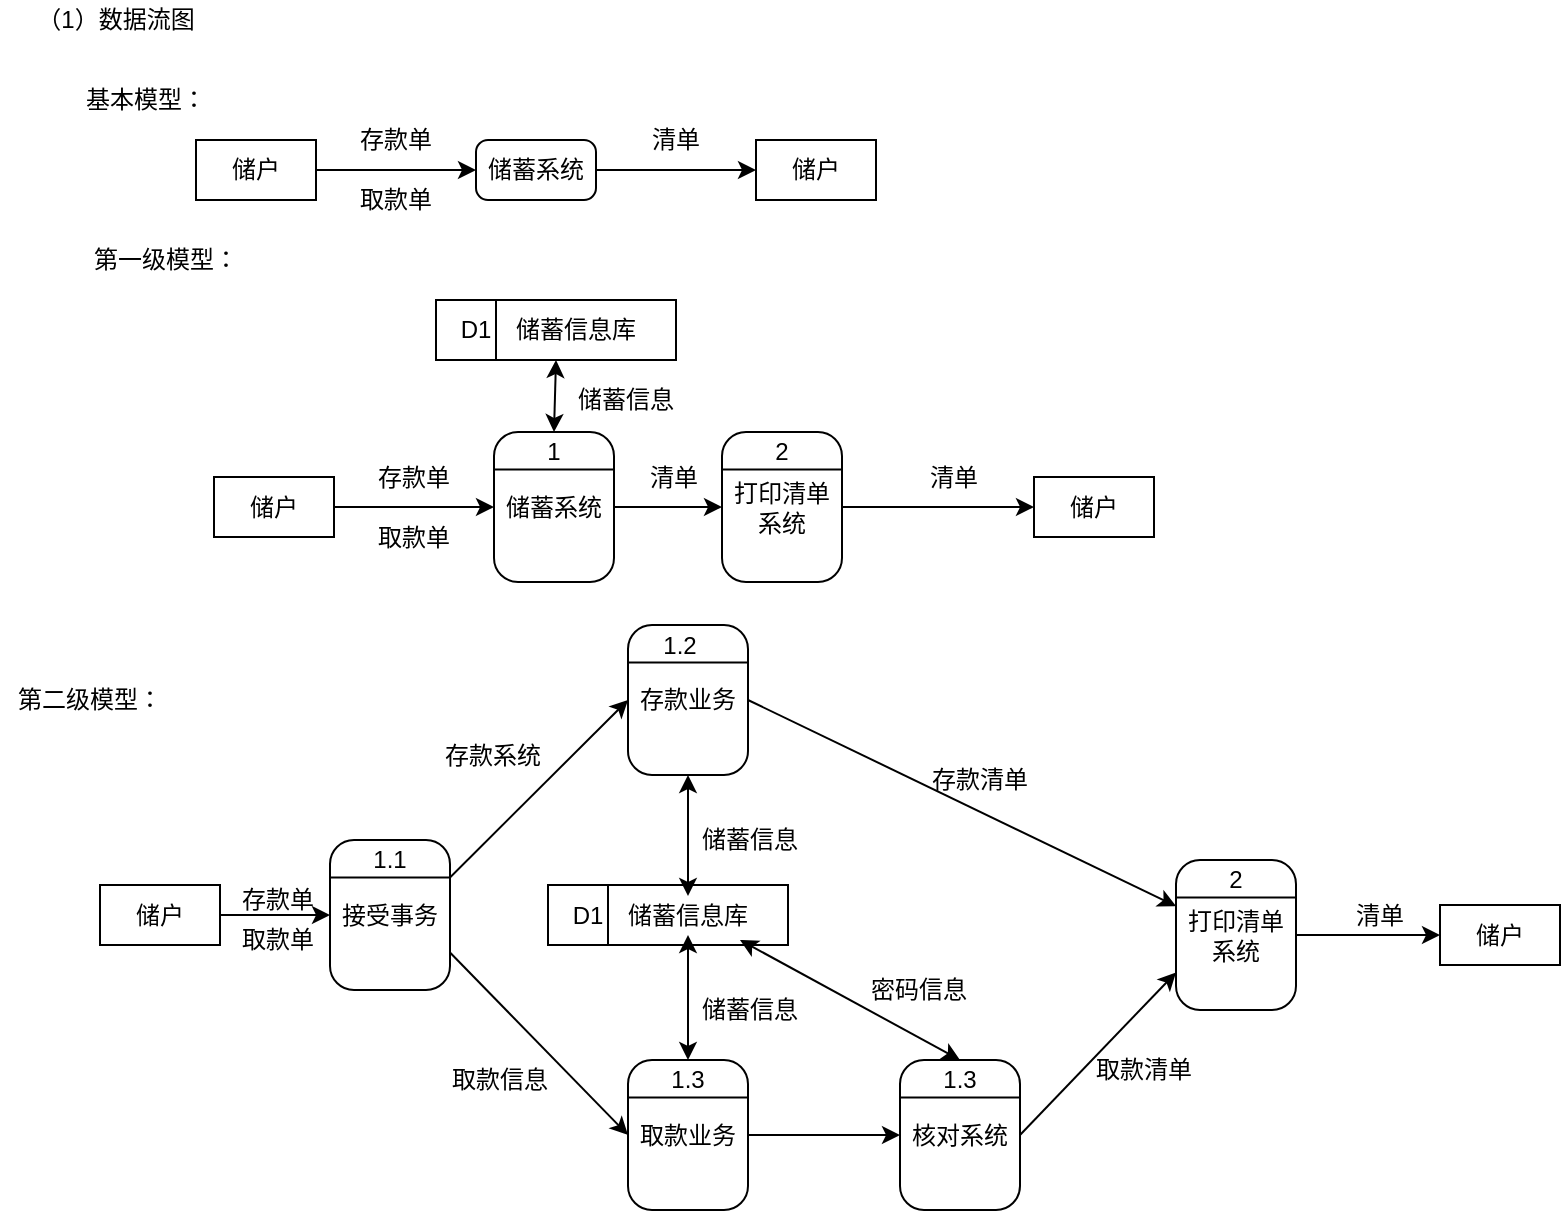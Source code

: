<mxfile version="14.4.4" type="github">
  <diagram id="opeEcjzQ49F-yK9NHToa" name="Page-1">
    <mxGraphModel dx="1017" dy="791" grid="1" gridSize="10" guides="1" tooltips="1" connect="1" arrows="1" fold="1" page="1" pageScale="1" pageWidth="827" pageHeight="1169" math="0" shadow="0">
      <root>
        <mxCell id="0" />
        <mxCell id="1" parent="0" />
        <mxCell id="NS6jbZ329QC-ulw238MU-5" style="edgeStyle=orthogonalEdgeStyle;rounded=0;orthogonalLoop=1;jettySize=auto;html=1;exitX=1;exitY=0.5;exitDx=0;exitDy=0;entryX=0;entryY=0.5;entryDx=0;entryDy=0;" edge="1" parent="1" source="NS6jbZ329QC-ulw238MU-1" target="NS6jbZ329QC-ulw238MU-13">
          <mxGeometry relative="1" as="geometry">
            <mxPoint x="240" y="145" as="targetPoint" />
          </mxGeometry>
        </mxCell>
        <mxCell id="NS6jbZ329QC-ulw238MU-1" value="&lt;font style=&quot;vertical-align: inherit&quot;&gt;&lt;font style=&quot;vertical-align: inherit&quot;&gt;储户&lt;/font&gt;&lt;/font&gt;" style="rounded=0;whiteSpace=wrap;html=1;" vertex="1" parent="1">
          <mxGeometry x="100" y="130" width="60" height="30" as="geometry" />
        </mxCell>
        <mxCell id="NS6jbZ329QC-ulw238MU-3" value="&lt;font style=&quot;vertical-align: inherit&quot;&gt;&lt;font style=&quot;vertical-align: inherit&quot;&gt;储户&lt;/font&gt;&lt;/font&gt;" style="rounded=0;whiteSpace=wrap;html=1;" vertex="1" parent="1">
          <mxGeometry x="380" y="130" width="60" height="30" as="geometry" />
        </mxCell>
        <mxCell id="NS6jbZ329QC-ulw238MU-4" value="" style="endArrow=classic;html=1;exitX=1;exitY=0.5;exitDx=0;exitDy=0;entryX=0;entryY=0.5;entryDx=0;entryDy=0;" edge="1" parent="1" source="NS6jbZ329QC-ulw238MU-13" target="NS6jbZ329QC-ulw238MU-3">
          <mxGeometry width="50" height="50" relative="1" as="geometry">
            <mxPoint x="300" y="145" as="sourcePoint" />
            <mxPoint x="370" y="90" as="targetPoint" />
          </mxGeometry>
        </mxCell>
        <mxCell id="NS6jbZ329QC-ulw238MU-6" value="&lt;font style=&quot;vertical-align: inherit&quot;&gt;&lt;font style=&quot;vertical-align: inherit&quot;&gt;存款单&lt;/font&gt;&lt;/font&gt;" style="text;html=1;strokeColor=none;fillColor=none;align=center;verticalAlign=middle;whiteSpace=wrap;rounded=0;" vertex="1" parent="1">
          <mxGeometry x="180" y="120" width="40" height="20" as="geometry" />
        </mxCell>
        <mxCell id="NS6jbZ329QC-ulw238MU-7" value="&lt;font style=&quot;vertical-align: inherit&quot;&gt;&lt;font style=&quot;vertical-align: inherit&quot;&gt;&lt;font style=&quot;vertical-align: inherit&quot;&gt;&lt;font style=&quot;vertical-align: inherit&quot;&gt;取款单&lt;/font&gt;&lt;/font&gt;&lt;/font&gt;&lt;/font&gt;" style="text;html=1;strokeColor=none;fillColor=none;align=center;verticalAlign=middle;whiteSpace=wrap;rounded=0;" vertex="1" parent="1">
          <mxGeometry x="180" y="150" width="40" height="20" as="geometry" />
        </mxCell>
        <mxCell id="NS6jbZ329QC-ulw238MU-8" value="&lt;font style=&quot;vertical-align: inherit&quot;&gt;&lt;font style=&quot;vertical-align: inherit&quot;&gt;&lt;font style=&quot;vertical-align: inherit&quot;&gt;&lt;font style=&quot;vertical-align: inherit&quot;&gt;清单&lt;/font&gt;&lt;/font&gt;&lt;/font&gt;&lt;/font&gt;" style="text;html=1;strokeColor=none;fillColor=none;align=center;verticalAlign=middle;whiteSpace=wrap;rounded=0;" vertex="1" parent="1">
          <mxGeometry x="320" y="120" width="40" height="20" as="geometry" />
        </mxCell>
        <mxCell id="NS6jbZ329QC-ulw238MU-9" value="&lt;font style=&quot;vertical-align: inherit&quot;&gt;&lt;font style=&quot;vertical-align: inherit&quot;&gt;（1）数据流图&lt;/font&gt;&lt;/font&gt;" style="text;html=1;strokeColor=none;fillColor=none;align=center;verticalAlign=middle;whiteSpace=wrap;rounded=0;" vertex="1" parent="1">
          <mxGeometry x="10" y="60" width="100" height="20" as="geometry" />
        </mxCell>
        <mxCell id="NS6jbZ329QC-ulw238MU-10" value="&lt;font style=&quot;vertical-align: inherit&quot;&gt;&lt;font style=&quot;vertical-align: inherit&quot;&gt;&lt;font style=&quot;vertical-align: inherit&quot;&gt;&lt;font style=&quot;vertical-align: inherit&quot;&gt;基本模型：&lt;/font&gt;&lt;/font&gt;&lt;/font&gt;&lt;/font&gt;" style="text;html=1;strokeColor=none;fillColor=none;align=center;verticalAlign=middle;whiteSpace=wrap;rounded=0;" vertex="1" parent="1">
          <mxGeometry x="40" y="100" width="70" height="20" as="geometry" />
        </mxCell>
        <mxCell id="NS6jbZ329QC-ulw238MU-11" value="&lt;font style=&quot;vertical-align: inherit&quot;&gt;&lt;font style=&quot;vertical-align: inherit&quot;&gt;&lt;font style=&quot;vertical-align: inherit&quot;&gt;&lt;font style=&quot;vertical-align: inherit&quot;&gt;&lt;font style=&quot;vertical-align: inherit&quot;&gt;&lt;font style=&quot;vertical-align: inherit&quot;&gt;第一级模型：&lt;/font&gt;&lt;/font&gt;&lt;/font&gt;&lt;/font&gt;&lt;/font&gt;&lt;/font&gt;" style="text;html=1;strokeColor=none;fillColor=none;align=center;verticalAlign=middle;whiteSpace=wrap;rounded=0;" vertex="1" parent="1">
          <mxGeometry x="40" y="180" width="90" height="20" as="geometry" />
        </mxCell>
        <mxCell id="NS6jbZ329QC-ulw238MU-12" value="&lt;font style=&quot;vertical-align: inherit&quot;&gt;&lt;font style=&quot;vertical-align: inherit&quot;&gt;储户&lt;/font&gt;&lt;/font&gt;" style="rounded=0;whiteSpace=wrap;html=1;" vertex="1" parent="1">
          <mxGeometry x="109" y="298.5" width="60" height="30" as="geometry" />
        </mxCell>
        <mxCell id="NS6jbZ329QC-ulw238MU-13" value="&lt;font style=&quot;vertical-align: inherit&quot;&gt;&lt;font style=&quot;vertical-align: inherit&quot;&gt;储蓄系统&lt;/font&gt;&lt;/font&gt;" style="rounded=1;whiteSpace=wrap;html=1;arcSize=20;" vertex="1" parent="1">
          <mxGeometry x="240" y="130" width="60" height="30" as="geometry" />
        </mxCell>
        <mxCell id="NS6jbZ329QC-ulw238MU-14" value="&lt;font style=&quot;vertical-align: inherit&quot;&gt;&lt;font style=&quot;vertical-align: inherit&quot;&gt;储蓄系统&lt;/font&gt;&lt;/font&gt;" style="rounded=1;whiteSpace=wrap;html=1;arcSize=20;" vertex="1" parent="1">
          <mxGeometry x="249" y="276" width="60" height="75" as="geometry" />
        </mxCell>
        <mxCell id="NS6jbZ329QC-ulw238MU-15" value="" style="endArrow=none;html=1;exitX=0;exitY=0.25;exitDx=0;exitDy=0;entryX=1;entryY=0.25;entryDx=0;entryDy=0;" edge="1" parent="1" source="NS6jbZ329QC-ulw238MU-14" target="NS6jbZ329QC-ulw238MU-14">
          <mxGeometry width="50" height="50" relative="1" as="geometry">
            <mxPoint x="259" y="336" as="sourcePoint" />
            <mxPoint x="309" y="286" as="targetPoint" />
          </mxGeometry>
        </mxCell>
        <mxCell id="NS6jbZ329QC-ulw238MU-16" value="&lt;font style=&quot;vertical-align: inherit&quot;&gt;&lt;font style=&quot;vertical-align: inherit&quot;&gt;1&lt;/font&gt;&lt;/font&gt;" style="text;html=1;strokeColor=none;fillColor=none;align=center;verticalAlign=middle;whiteSpace=wrap;rounded=0;" vertex="1" parent="1">
          <mxGeometry x="259" y="276" width="40" height="20" as="geometry" />
        </mxCell>
        <mxCell id="NS6jbZ329QC-ulw238MU-29" style="edgeStyle=orthogonalEdgeStyle;rounded=0;orthogonalLoop=1;jettySize=auto;html=1;exitX=1;exitY=0.5;exitDx=0;exitDy=0;entryX=0;entryY=0.5;entryDx=0;entryDy=0;" edge="1" parent="1" source="NS6jbZ329QC-ulw238MU-17" target="NS6jbZ329QC-ulw238MU-20">
          <mxGeometry relative="1" as="geometry" />
        </mxCell>
        <mxCell id="NS6jbZ329QC-ulw238MU-17" value="&lt;font style=&quot;vertical-align: inherit&quot;&gt;&lt;font style=&quot;vertical-align: inherit&quot;&gt;&lt;font style=&quot;vertical-align: inherit&quot;&gt;&lt;font style=&quot;vertical-align: inherit&quot;&gt;&lt;font style=&quot;vertical-align: inherit&quot;&gt;&lt;font style=&quot;vertical-align: inherit&quot;&gt;&lt;font style=&quot;vertical-align: inherit&quot;&gt;&lt;font style=&quot;vertical-align: inherit&quot;&gt;打印清单系统&lt;/font&gt;&lt;/font&gt;&lt;/font&gt;&lt;/font&gt;&lt;/font&gt;&lt;/font&gt;&lt;/font&gt;&lt;/font&gt;" style="rounded=1;whiteSpace=wrap;html=1;arcSize=20;" vertex="1" parent="1">
          <mxGeometry x="363" y="276" width="60" height="75" as="geometry" />
        </mxCell>
        <mxCell id="NS6jbZ329QC-ulw238MU-18" value="" style="endArrow=none;html=1;exitX=0;exitY=0.25;exitDx=0;exitDy=0;entryX=1;entryY=0.25;entryDx=0;entryDy=0;" edge="1" parent="1" source="NS6jbZ329QC-ulw238MU-17" target="NS6jbZ329QC-ulw238MU-17">
          <mxGeometry width="50" height="50" relative="1" as="geometry">
            <mxPoint x="373" y="336" as="sourcePoint" />
            <mxPoint x="423" y="286" as="targetPoint" />
          </mxGeometry>
        </mxCell>
        <mxCell id="NS6jbZ329QC-ulw238MU-19" value="&lt;font style=&quot;vertical-align: inherit&quot;&gt;&lt;font style=&quot;vertical-align: inherit&quot;&gt;&lt;font style=&quot;vertical-align: inherit&quot;&gt;&lt;font style=&quot;vertical-align: inherit&quot;&gt;2&lt;/font&gt;&lt;/font&gt;&lt;/font&gt;&lt;/font&gt;" style="text;html=1;strokeColor=none;fillColor=none;align=center;verticalAlign=middle;whiteSpace=wrap;rounded=0;" vertex="1" parent="1">
          <mxGeometry x="373" y="276" width="40" height="20" as="geometry" />
        </mxCell>
        <mxCell id="NS6jbZ329QC-ulw238MU-20" value="&lt;font style=&quot;vertical-align: inherit&quot;&gt;&lt;font style=&quot;vertical-align: inherit&quot;&gt;储户&lt;/font&gt;&lt;/font&gt;" style="rounded=0;whiteSpace=wrap;html=1;" vertex="1" parent="1">
          <mxGeometry x="519" y="298.5" width="60" height="30" as="geometry" />
        </mxCell>
        <mxCell id="NS6jbZ329QC-ulw238MU-21" value="&lt;font style=&quot;vertical-align: inherit&quot;&gt;&lt;font style=&quot;vertical-align: inherit&quot;&gt;存款单&lt;/font&gt;&lt;/font&gt;" style="text;html=1;strokeColor=none;fillColor=none;align=center;verticalAlign=middle;whiteSpace=wrap;rounded=0;" vertex="1" parent="1">
          <mxGeometry x="189" y="288.5" width="40" height="20" as="geometry" />
        </mxCell>
        <mxCell id="NS6jbZ329QC-ulw238MU-22" value="&lt;font style=&quot;vertical-align: inherit&quot;&gt;&lt;font style=&quot;vertical-align: inherit&quot;&gt;&lt;font style=&quot;vertical-align: inherit&quot;&gt;&lt;font style=&quot;vertical-align: inherit&quot;&gt;取款单&lt;/font&gt;&lt;/font&gt;&lt;/font&gt;&lt;/font&gt;" style="text;html=1;strokeColor=none;fillColor=none;align=center;verticalAlign=middle;whiteSpace=wrap;rounded=0;" vertex="1" parent="1">
          <mxGeometry x="189" y="318.5" width="40" height="20" as="geometry" />
        </mxCell>
        <mxCell id="NS6jbZ329QC-ulw238MU-23" value="" style="endArrow=classic;html=1;exitX=1;exitY=0.5;exitDx=0;exitDy=0;entryX=0;entryY=0.5;entryDx=0;entryDy=0;" edge="1" parent="1" source="NS6jbZ329QC-ulw238MU-12" target="NS6jbZ329QC-ulw238MU-14">
          <mxGeometry width="50" height="50" relative="1" as="geometry">
            <mxPoint x="179" y="278.5" as="sourcePoint" />
            <mxPoint x="229" y="228.5" as="targetPoint" />
          </mxGeometry>
        </mxCell>
        <mxCell id="NS6jbZ329QC-ulw238MU-26" value="" style="endArrow=classic;html=1;exitX=1;exitY=0.5;exitDx=0;exitDy=0;entryX=0;entryY=0.5;entryDx=0;entryDy=0;" edge="1" parent="1" source="NS6jbZ329QC-ulw238MU-14" target="NS6jbZ329QC-ulw238MU-17">
          <mxGeometry width="50" height="50" relative="1" as="geometry">
            <mxPoint x="329" y="278.5" as="sourcePoint" />
            <mxPoint x="379" y="228.5" as="targetPoint" />
          </mxGeometry>
        </mxCell>
        <mxCell id="NS6jbZ329QC-ulw238MU-27" value="&lt;font style=&quot;vertical-align: inherit&quot;&gt;&lt;font style=&quot;vertical-align: inherit&quot;&gt;&lt;font style=&quot;vertical-align: inherit&quot;&gt;&lt;font style=&quot;vertical-align: inherit&quot;&gt;清单&lt;/font&gt;&lt;/font&gt;&lt;/font&gt;&lt;/font&gt;" style="text;html=1;strokeColor=none;fillColor=none;align=center;verticalAlign=middle;whiteSpace=wrap;rounded=0;" vertex="1" parent="1">
          <mxGeometry x="319" y="288.5" width="40" height="20" as="geometry" />
        </mxCell>
        <mxCell id="NS6jbZ329QC-ulw238MU-28" value="&lt;font style=&quot;vertical-align: inherit&quot;&gt;&lt;font style=&quot;vertical-align: inherit&quot;&gt;&lt;font style=&quot;vertical-align: inherit&quot;&gt;&lt;font style=&quot;vertical-align: inherit&quot;&gt;&lt;font style=&quot;vertical-align: inherit&quot;&gt;&lt;font style=&quot;vertical-align: inherit&quot;&gt;&lt;font style=&quot;vertical-align: inherit&quot;&gt;&lt;font style=&quot;vertical-align: inherit&quot;&gt;清单&lt;/font&gt;&lt;/font&gt;&lt;/font&gt;&lt;/font&gt;&lt;/font&gt;&lt;/font&gt;&lt;/font&gt;&lt;/font&gt;" style="text;html=1;strokeColor=none;fillColor=none;align=center;verticalAlign=middle;whiteSpace=wrap;rounded=0;" vertex="1" parent="1">
          <mxGeometry x="459" y="288.5" width="40" height="20" as="geometry" />
        </mxCell>
        <mxCell id="NS6jbZ329QC-ulw238MU-31" value="" style="rounded=0;whiteSpace=wrap;html=1;" vertex="1" parent="1">
          <mxGeometry x="220" y="210" width="120" height="30" as="geometry" />
        </mxCell>
        <mxCell id="NS6jbZ329QC-ulw238MU-32" value="" style="endArrow=none;html=1;exitX=0.25;exitY=1;exitDx=0;exitDy=0;entryX=0.25;entryY=0;entryDx=0;entryDy=0;" edge="1" parent="1" source="NS6jbZ329QC-ulw238MU-31" target="NS6jbZ329QC-ulw238MU-31">
          <mxGeometry width="50" height="50" relative="1" as="geometry">
            <mxPoint x="240" y="260" as="sourcePoint" />
            <mxPoint x="290" y="210" as="targetPoint" />
          </mxGeometry>
        </mxCell>
        <mxCell id="NS6jbZ329QC-ulw238MU-33" value="&lt;font style=&quot;vertical-align: inherit&quot;&gt;&lt;font style=&quot;vertical-align: inherit&quot;&gt;D1&lt;/font&gt;&lt;/font&gt;" style="text;html=1;strokeColor=none;fillColor=none;align=center;verticalAlign=middle;whiteSpace=wrap;rounded=0;" vertex="1" parent="1">
          <mxGeometry x="220" y="215" width="40" height="20" as="geometry" />
        </mxCell>
        <mxCell id="NS6jbZ329QC-ulw238MU-34" value="&lt;font style=&quot;vertical-align: inherit&quot;&gt;&lt;font style=&quot;vertical-align: inherit&quot;&gt;&lt;font style=&quot;vertical-align: inherit&quot;&gt;&lt;font style=&quot;vertical-align: inherit&quot;&gt;储蓄信息库&lt;/font&gt;&lt;/font&gt;&lt;/font&gt;&lt;/font&gt;" style="text;html=1;strokeColor=none;fillColor=none;align=center;verticalAlign=middle;whiteSpace=wrap;rounded=0;" vertex="1" parent="1">
          <mxGeometry x="250" y="215" width="80" height="20" as="geometry" />
        </mxCell>
        <mxCell id="NS6jbZ329QC-ulw238MU-35" value="" style="endArrow=classic;startArrow=classic;html=1;entryX=0.5;entryY=1;entryDx=0;entryDy=0;exitX=0.5;exitY=0;exitDx=0;exitDy=0;" edge="1" parent="1" source="NS6jbZ329QC-ulw238MU-16" target="NS6jbZ329QC-ulw238MU-31">
          <mxGeometry width="50" height="50" relative="1" as="geometry">
            <mxPoint x="250" y="290" as="sourcePoint" />
            <mxPoint x="300" y="240" as="targetPoint" />
          </mxGeometry>
        </mxCell>
        <mxCell id="NS6jbZ329QC-ulw238MU-36" value="&lt;font style=&quot;vertical-align: inherit&quot;&gt;&lt;font style=&quot;vertical-align: inherit&quot;&gt;储蓄信息&lt;/font&gt;&lt;/font&gt;" style="text;html=1;strokeColor=none;fillColor=none;align=center;verticalAlign=middle;whiteSpace=wrap;rounded=0;" vertex="1" parent="1">
          <mxGeometry x="290" y="250" width="50" height="20" as="geometry" />
        </mxCell>
        <mxCell id="NS6jbZ329QC-ulw238MU-37" value="&lt;font style=&quot;vertical-align: inherit&quot;&gt;&lt;font style=&quot;vertical-align: inherit&quot;&gt;&lt;font style=&quot;vertical-align: inherit&quot;&gt;&lt;font style=&quot;vertical-align: inherit&quot;&gt;&lt;font style=&quot;vertical-align: inherit&quot;&gt;&lt;font style=&quot;vertical-align: inherit&quot;&gt;&lt;font style=&quot;vertical-align: inherit&quot;&gt;&lt;font style=&quot;vertical-align: inherit&quot;&gt;第二级模型：&lt;/font&gt;&lt;/font&gt;&lt;/font&gt;&lt;/font&gt;&lt;/font&gt;&lt;/font&gt;&lt;/font&gt;&lt;/font&gt;" style="text;html=1;strokeColor=none;fillColor=none;align=center;verticalAlign=middle;whiteSpace=wrap;rounded=0;" vertex="1" parent="1">
          <mxGeometry x="2" y="400" width="90" height="20" as="geometry" />
        </mxCell>
        <mxCell id="NS6jbZ329QC-ulw238MU-48" style="edgeStyle=orthogonalEdgeStyle;rounded=0;orthogonalLoop=1;jettySize=auto;html=1;exitX=1;exitY=0.5;exitDx=0;exitDy=0;entryX=0;entryY=0.5;entryDx=0;entryDy=0;" edge="1" parent="1" source="NS6jbZ329QC-ulw238MU-38" target="NS6jbZ329QC-ulw238MU-39">
          <mxGeometry relative="1" as="geometry" />
        </mxCell>
        <mxCell id="NS6jbZ329QC-ulw238MU-38" value="&lt;font style=&quot;vertical-align: inherit&quot;&gt;&lt;font style=&quot;vertical-align: inherit&quot;&gt;储户&lt;/font&gt;&lt;/font&gt;" style="rounded=0;whiteSpace=wrap;html=1;" vertex="1" parent="1">
          <mxGeometry x="52" y="502.5" width="60" height="30" as="geometry" />
        </mxCell>
        <mxCell id="NS6jbZ329QC-ulw238MU-39" value="&lt;font style=&quot;vertical-align: inherit&quot;&gt;&lt;font style=&quot;vertical-align: inherit&quot;&gt;&lt;font style=&quot;vertical-align: inherit&quot;&gt;&lt;font style=&quot;vertical-align: inherit&quot;&gt;&lt;font style=&quot;vertical-align: inherit&quot;&gt;&lt;font style=&quot;vertical-align: inherit&quot;&gt;&lt;font style=&quot;vertical-align: inherit&quot;&gt;&lt;font style=&quot;vertical-align: inherit&quot;&gt;&lt;font style=&quot;vertical-align: inherit&quot;&gt;&lt;font style=&quot;vertical-align: inherit&quot;&gt;接受事务&lt;/font&gt;&lt;/font&gt;&lt;/font&gt;&lt;/font&gt;&lt;/font&gt;&lt;/font&gt;&lt;/font&gt;&lt;/font&gt;&lt;/font&gt;&lt;/font&gt;" style="rounded=1;whiteSpace=wrap;html=1;arcSize=20;" vertex="1" parent="1">
          <mxGeometry x="167" y="480" width="60" height="75" as="geometry" />
        </mxCell>
        <mxCell id="NS6jbZ329QC-ulw238MU-40" value="" style="endArrow=none;html=1;exitX=0;exitY=0.25;exitDx=0;exitDy=0;entryX=1;entryY=0.25;entryDx=0;entryDy=0;" edge="1" parent="1" source="NS6jbZ329QC-ulw238MU-39" target="NS6jbZ329QC-ulw238MU-39">
          <mxGeometry width="50" height="50" relative="1" as="geometry">
            <mxPoint x="177" y="540" as="sourcePoint" />
            <mxPoint x="227" y="490" as="targetPoint" />
          </mxGeometry>
        </mxCell>
        <mxCell id="NS6jbZ329QC-ulw238MU-41" value="&lt;font style=&quot;vertical-align: inherit&quot;&gt;&lt;font style=&quot;vertical-align: inherit&quot;&gt;&lt;font style=&quot;vertical-align: inherit&quot;&gt;&lt;font style=&quot;vertical-align: inherit&quot;&gt;&lt;font style=&quot;vertical-align: inherit&quot;&gt;&lt;font style=&quot;vertical-align: inherit&quot;&gt;1.1&lt;/font&gt;&lt;/font&gt;&lt;/font&gt;&lt;/font&gt;&lt;/font&gt;&lt;/font&gt;" style="text;html=1;strokeColor=none;fillColor=none;align=center;verticalAlign=middle;whiteSpace=wrap;rounded=0;" vertex="1" parent="1">
          <mxGeometry x="177" y="480" width="40" height="20" as="geometry" />
        </mxCell>
        <mxCell id="NS6jbZ329QC-ulw238MU-42" value="&lt;font style=&quot;vertical-align: inherit&quot;&gt;&lt;font style=&quot;vertical-align: inherit&quot;&gt;存款业务&lt;/font&gt;&lt;/font&gt;" style="rounded=1;whiteSpace=wrap;html=1;arcSize=20;" vertex="1" parent="1">
          <mxGeometry x="316" y="372.5" width="60" height="75" as="geometry" />
        </mxCell>
        <mxCell id="NS6jbZ329QC-ulw238MU-43" value="" style="endArrow=none;html=1;exitX=0;exitY=0.25;exitDx=0;exitDy=0;entryX=1;entryY=0.25;entryDx=0;entryDy=0;" edge="1" parent="1" source="NS6jbZ329QC-ulw238MU-42" target="NS6jbZ329QC-ulw238MU-42">
          <mxGeometry width="50" height="50" relative="1" as="geometry">
            <mxPoint x="302" y="440" as="sourcePoint" />
            <mxPoint x="352" y="390" as="targetPoint" />
          </mxGeometry>
        </mxCell>
        <mxCell id="NS6jbZ329QC-ulw238MU-44" value="&lt;font style=&quot;vertical-align: inherit&quot;&gt;&lt;font style=&quot;vertical-align: inherit&quot;&gt;&lt;font style=&quot;vertical-align: inherit&quot;&gt;&lt;font style=&quot;vertical-align: inherit&quot;&gt;&lt;font style=&quot;vertical-align: inherit&quot;&gt;&lt;font style=&quot;vertical-align: inherit&quot;&gt;&lt;font style=&quot;vertical-align: inherit&quot;&gt;&lt;font style=&quot;vertical-align: inherit&quot;&gt;1.2&lt;/font&gt;&lt;/font&gt;&lt;/font&gt;&lt;/font&gt;&lt;/font&gt;&lt;/font&gt;&lt;/font&gt;&lt;/font&gt;" style="text;html=1;strokeColor=none;fillColor=none;align=center;verticalAlign=middle;whiteSpace=wrap;rounded=0;" vertex="1" parent="1">
          <mxGeometry x="322" y="372.5" width="40" height="20" as="geometry" />
        </mxCell>
        <mxCell id="NS6jbZ329QC-ulw238MU-68" style="edgeStyle=orthogonalEdgeStyle;rounded=0;orthogonalLoop=1;jettySize=auto;html=1;exitX=1;exitY=0.5;exitDx=0;exitDy=0;entryX=0;entryY=0.5;entryDx=0;entryDy=0;" edge="1" parent="1" source="NS6jbZ329QC-ulw238MU-45" target="NS6jbZ329QC-ulw238MU-64">
          <mxGeometry relative="1" as="geometry" />
        </mxCell>
        <mxCell id="NS6jbZ329QC-ulw238MU-45" value="&lt;font style=&quot;vertical-align: inherit&quot;&gt;&lt;font style=&quot;vertical-align: inherit&quot;&gt;&lt;font style=&quot;vertical-align: inherit&quot;&gt;&lt;font style=&quot;vertical-align: inherit&quot;&gt;&lt;font style=&quot;vertical-align: inherit&quot;&gt;&lt;font style=&quot;vertical-align: inherit&quot;&gt;&lt;font style=&quot;vertical-align: inherit&quot;&gt;&lt;font style=&quot;vertical-align: inherit&quot;&gt;&lt;font style=&quot;vertical-align: inherit&quot;&gt;&lt;font style=&quot;vertical-align: inherit&quot;&gt;&lt;font style=&quot;vertical-align: inherit&quot;&gt;&lt;font style=&quot;vertical-align: inherit&quot;&gt;取款业务&lt;/font&gt;&lt;/font&gt;&lt;/font&gt;&lt;/font&gt;&lt;/font&gt;&lt;/font&gt;&lt;/font&gt;&lt;/font&gt;&lt;/font&gt;&lt;/font&gt;&lt;/font&gt;&lt;/font&gt;" style="rounded=1;whiteSpace=wrap;html=1;arcSize=20;" vertex="1" parent="1">
          <mxGeometry x="316" y="590" width="60" height="75" as="geometry" />
        </mxCell>
        <mxCell id="NS6jbZ329QC-ulw238MU-46" value="" style="endArrow=none;html=1;exitX=0;exitY=0.25;exitDx=0;exitDy=0;entryX=1;entryY=0.25;entryDx=0;entryDy=0;" edge="1" parent="1" source="NS6jbZ329QC-ulw238MU-45" target="NS6jbZ329QC-ulw238MU-45">
          <mxGeometry width="50" height="50" relative="1" as="geometry">
            <mxPoint x="326" y="650" as="sourcePoint" />
            <mxPoint x="376" y="600" as="targetPoint" />
          </mxGeometry>
        </mxCell>
        <mxCell id="NS6jbZ329QC-ulw238MU-47" value="&lt;font style=&quot;vertical-align: inherit&quot;&gt;&lt;font style=&quot;vertical-align: inherit&quot;&gt;&lt;font style=&quot;vertical-align: inherit&quot;&gt;&lt;font style=&quot;vertical-align: inherit&quot;&gt;&lt;font style=&quot;vertical-align: inherit&quot;&gt;&lt;font style=&quot;vertical-align: inherit&quot;&gt;&lt;font style=&quot;vertical-align: inherit&quot;&gt;&lt;font style=&quot;vertical-align: inherit&quot;&gt;1.3&lt;/font&gt;&lt;/font&gt;&lt;/font&gt;&lt;/font&gt;&lt;/font&gt;&lt;/font&gt;&lt;/font&gt;&lt;/font&gt;" style="text;html=1;strokeColor=none;fillColor=none;align=center;verticalAlign=middle;whiteSpace=wrap;rounded=0;" vertex="1" parent="1">
          <mxGeometry x="326" y="590" width="40" height="20" as="geometry" />
        </mxCell>
        <mxCell id="NS6jbZ329QC-ulw238MU-49" value="&lt;font style=&quot;vertical-align: inherit&quot;&gt;&lt;font style=&quot;vertical-align: inherit&quot;&gt;存款单&lt;/font&gt;&lt;/font&gt;" style="text;html=1;strokeColor=none;fillColor=none;align=center;verticalAlign=middle;whiteSpace=wrap;rounded=0;" vertex="1" parent="1">
          <mxGeometry x="121" y="500" width="40" height="20" as="geometry" />
        </mxCell>
        <mxCell id="NS6jbZ329QC-ulw238MU-50" value="&lt;font style=&quot;vertical-align: inherit&quot;&gt;&lt;font style=&quot;vertical-align: inherit&quot;&gt;&lt;font style=&quot;vertical-align: inherit&quot;&gt;&lt;font style=&quot;vertical-align: inherit&quot;&gt;取款单&lt;/font&gt;&lt;/font&gt;&lt;/font&gt;&lt;/font&gt;" style="text;html=1;strokeColor=none;fillColor=none;align=center;verticalAlign=middle;whiteSpace=wrap;rounded=0;" vertex="1" parent="1">
          <mxGeometry x="121" y="520" width="40" height="20" as="geometry" />
        </mxCell>
        <mxCell id="NS6jbZ329QC-ulw238MU-53" value="" style="endArrow=classic;html=1;entryX=0;entryY=0.5;entryDx=0;entryDy=0;exitX=1;exitY=0.25;exitDx=0;exitDy=0;" edge="1" parent="1" source="NS6jbZ329QC-ulw238MU-39" target="NS6jbZ329QC-ulw238MU-42">
          <mxGeometry width="50" height="50" relative="1" as="geometry">
            <mxPoint x="242" y="480" as="sourcePoint" />
            <mxPoint x="292" y="430" as="targetPoint" />
          </mxGeometry>
        </mxCell>
        <mxCell id="NS6jbZ329QC-ulw238MU-55" value="" style="endArrow=classic;html=1;entryX=0;entryY=0.5;entryDx=0;entryDy=0;exitX=1;exitY=0.75;exitDx=0;exitDy=0;" edge="1" parent="1" source="NS6jbZ329QC-ulw238MU-39" target="NS6jbZ329QC-ulw238MU-45">
          <mxGeometry width="50" height="50" relative="1" as="geometry">
            <mxPoint x="192" y="640" as="sourcePoint" />
            <mxPoint x="242" y="590" as="targetPoint" />
          </mxGeometry>
        </mxCell>
        <mxCell id="NS6jbZ329QC-ulw238MU-56" value="" style="rounded=0;whiteSpace=wrap;html=1;" vertex="1" parent="1">
          <mxGeometry x="276" y="502.5" width="120" height="30" as="geometry" />
        </mxCell>
        <mxCell id="NS6jbZ329QC-ulw238MU-57" value="" style="endArrow=none;html=1;exitX=0.25;exitY=1;exitDx=0;exitDy=0;entryX=0.25;entryY=0;entryDx=0;entryDy=0;" edge="1" parent="1" source="NS6jbZ329QC-ulw238MU-56" target="NS6jbZ329QC-ulw238MU-56">
          <mxGeometry width="50" height="50" relative="1" as="geometry">
            <mxPoint x="296" y="552.5" as="sourcePoint" />
            <mxPoint x="346" y="502.5" as="targetPoint" />
          </mxGeometry>
        </mxCell>
        <mxCell id="NS6jbZ329QC-ulw238MU-58" value="&lt;font style=&quot;vertical-align: inherit&quot;&gt;&lt;font style=&quot;vertical-align: inherit&quot;&gt;D1&lt;/font&gt;&lt;/font&gt;" style="text;html=1;strokeColor=none;fillColor=none;align=center;verticalAlign=middle;whiteSpace=wrap;rounded=0;" vertex="1" parent="1">
          <mxGeometry x="276" y="507.5" width="40" height="20" as="geometry" />
        </mxCell>
        <mxCell id="NS6jbZ329QC-ulw238MU-59" value="&lt;font style=&quot;vertical-align: inherit&quot;&gt;&lt;font style=&quot;vertical-align: inherit&quot;&gt;&lt;font style=&quot;vertical-align: inherit&quot;&gt;&lt;font style=&quot;vertical-align: inherit&quot;&gt;储蓄信息库&lt;/font&gt;&lt;/font&gt;&lt;/font&gt;&lt;/font&gt;" style="text;html=1;strokeColor=none;fillColor=none;align=center;verticalAlign=middle;whiteSpace=wrap;rounded=0;" vertex="1" parent="1">
          <mxGeometry x="306" y="507.5" width="80" height="20" as="geometry" />
        </mxCell>
        <mxCell id="NS6jbZ329QC-ulw238MU-60" value="" style="endArrow=classic;startArrow=classic;html=1;entryX=0.5;entryY=1;entryDx=0;entryDy=0;" edge="1" parent="1" target="NS6jbZ329QC-ulw238MU-42">
          <mxGeometry width="50" height="50" relative="1" as="geometry">
            <mxPoint x="346" y="508" as="sourcePoint" />
            <mxPoint x="382" y="460" as="targetPoint" />
          </mxGeometry>
        </mxCell>
        <mxCell id="NS6jbZ329QC-ulw238MU-61" value="" style="endArrow=classic;startArrow=classic;html=1;entryX=0.5;entryY=1;entryDx=0;entryDy=0;exitX=0.5;exitY=0;exitDx=0;exitDy=0;" edge="1" parent="1" source="NS6jbZ329QC-ulw238MU-47" target="NS6jbZ329QC-ulw238MU-59">
          <mxGeometry width="50" height="50" relative="1" as="geometry">
            <mxPoint x="332" y="600" as="sourcePoint" />
            <mxPoint x="382" y="550" as="targetPoint" />
          </mxGeometry>
        </mxCell>
        <mxCell id="NS6jbZ329QC-ulw238MU-62" value="&lt;font style=&quot;vertical-align: inherit&quot;&gt;&lt;font style=&quot;vertical-align: inherit&quot;&gt;储蓄信息&lt;/font&gt;&lt;/font&gt;" style="text;html=1;strokeColor=none;fillColor=none;align=center;verticalAlign=middle;whiteSpace=wrap;rounded=0;" vertex="1" parent="1">
          <mxGeometry x="352" y="470" width="50" height="20" as="geometry" />
        </mxCell>
        <mxCell id="NS6jbZ329QC-ulw238MU-63" value="&lt;font style=&quot;vertical-align: inherit&quot;&gt;&lt;font style=&quot;vertical-align: inherit&quot;&gt;储蓄信息&lt;/font&gt;&lt;/font&gt;" style="text;html=1;strokeColor=none;fillColor=none;align=center;verticalAlign=middle;whiteSpace=wrap;rounded=0;" vertex="1" parent="1">
          <mxGeometry x="352" y="555" width="50" height="20" as="geometry" />
        </mxCell>
        <mxCell id="NS6jbZ329QC-ulw238MU-64" value="&lt;font style=&quot;vertical-align: inherit&quot;&gt;&lt;font style=&quot;vertical-align: inherit&quot;&gt;&lt;font style=&quot;vertical-align: inherit&quot;&gt;&lt;font style=&quot;vertical-align: inherit&quot;&gt;&lt;font style=&quot;vertical-align: inherit&quot;&gt;&lt;font style=&quot;vertical-align: inherit&quot;&gt;&lt;font style=&quot;vertical-align: inherit&quot;&gt;&lt;font style=&quot;vertical-align: inherit&quot;&gt;&lt;font style=&quot;vertical-align: inherit&quot;&gt;&lt;font style=&quot;vertical-align: inherit&quot;&gt;&lt;font style=&quot;vertical-align: inherit&quot;&gt;&lt;font style=&quot;vertical-align: inherit&quot;&gt;&lt;font style=&quot;vertical-align: inherit&quot;&gt;&lt;font style=&quot;vertical-align: inherit&quot;&gt;核对系统&lt;/font&gt;&lt;/font&gt;&lt;/font&gt;&lt;/font&gt;&lt;/font&gt;&lt;/font&gt;&lt;/font&gt;&lt;/font&gt;&lt;/font&gt;&lt;/font&gt;&lt;/font&gt;&lt;/font&gt;&lt;/font&gt;&lt;/font&gt;" style="rounded=1;whiteSpace=wrap;html=1;arcSize=20;" vertex="1" parent="1">
          <mxGeometry x="452" y="590" width="60" height="75" as="geometry" />
        </mxCell>
        <mxCell id="NS6jbZ329QC-ulw238MU-65" value="" style="endArrow=none;html=1;exitX=0;exitY=0.25;exitDx=0;exitDy=0;entryX=1;entryY=0.25;entryDx=0;entryDy=0;" edge="1" parent="1" source="NS6jbZ329QC-ulw238MU-64" target="NS6jbZ329QC-ulw238MU-64">
          <mxGeometry width="50" height="50" relative="1" as="geometry">
            <mxPoint x="462" y="650" as="sourcePoint" />
            <mxPoint x="512" y="600" as="targetPoint" />
          </mxGeometry>
        </mxCell>
        <mxCell id="NS6jbZ329QC-ulw238MU-66" value="&lt;font style=&quot;vertical-align: inherit&quot;&gt;&lt;font style=&quot;vertical-align: inherit&quot;&gt;&lt;font style=&quot;vertical-align: inherit&quot;&gt;&lt;font style=&quot;vertical-align: inherit&quot;&gt;&lt;font style=&quot;vertical-align: inherit&quot;&gt;&lt;font style=&quot;vertical-align: inherit&quot;&gt;&lt;font style=&quot;vertical-align: inherit&quot;&gt;&lt;font style=&quot;vertical-align: inherit&quot;&gt;1.3&lt;/font&gt;&lt;/font&gt;&lt;/font&gt;&lt;/font&gt;&lt;/font&gt;&lt;/font&gt;&lt;/font&gt;&lt;/font&gt;" style="text;html=1;strokeColor=none;fillColor=none;align=center;verticalAlign=middle;whiteSpace=wrap;rounded=0;" vertex="1" parent="1">
          <mxGeometry x="462" y="590" width="40" height="20" as="geometry" />
        </mxCell>
        <mxCell id="NS6jbZ329QC-ulw238MU-80" style="edgeStyle=orthogonalEdgeStyle;rounded=0;orthogonalLoop=1;jettySize=auto;html=1;exitX=1;exitY=0.5;exitDx=0;exitDy=0;entryX=0;entryY=0.5;entryDx=0;entryDy=0;" edge="1" parent="1" source="NS6jbZ329QC-ulw238MU-71" target="NS6jbZ329QC-ulw238MU-77">
          <mxGeometry relative="1" as="geometry" />
        </mxCell>
        <mxCell id="NS6jbZ329QC-ulw238MU-71" value="&lt;font style=&quot;vertical-align: inherit&quot;&gt;&lt;font style=&quot;vertical-align: inherit&quot;&gt;&lt;font style=&quot;vertical-align: inherit&quot;&gt;&lt;font style=&quot;vertical-align: inherit&quot;&gt;&lt;font style=&quot;vertical-align: inherit&quot;&gt;&lt;font style=&quot;vertical-align: inherit&quot;&gt;&lt;font style=&quot;vertical-align: inherit&quot;&gt;&lt;font style=&quot;vertical-align: inherit&quot;&gt;打印清单系统&lt;/font&gt;&lt;/font&gt;&lt;/font&gt;&lt;/font&gt;&lt;/font&gt;&lt;/font&gt;&lt;/font&gt;&lt;/font&gt;" style="rounded=1;whiteSpace=wrap;html=1;arcSize=20;" vertex="1" parent="1">
          <mxGeometry x="590" y="490" width="60" height="75" as="geometry" />
        </mxCell>
        <mxCell id="NS6jbZ329QC-ulw238MU-72" value="" style="endArrow=none;html=1;exitX=0;exitY=0.25;exitDx=0;exitDy=0;entryX=1;entryY=0.25;entryDx=0;entryDy=0;" edge="1" parent="1" source="NS6jbZ329QC-ulw238MU-71" target="NS6jbZ329QC-ulw238MU-71">
          <mxGeometry width="50" height="50" relative="1" as="geometry">
            <mxPoint x="562" y="550" as="sourcePoint" />
            <mxPoint x="612" y="500" as="targetPoint" />
          </mxGeometry>
        </mxCell>
        <mxCell id="NS6jbZ329QC-ulw238MU-73" value="&lt;font style=&quot;vertical-align: inherit&quot;&gt;&lt;font style=&quot;vertical-align: inherit&quot;&gt;&lt;font style=&quot;vertical-align: inherit&quot;&gt;&lt;font style=&quot;vertical-align: inherit&quot;&gt;2&lt;/font&gt;&lt;/font&gt;&lt;/font&gt;&lt;/font&gt;" style="text;html=1;strokeColor=none;fillColor=none;align=center;verticalAlign=middle;whiteSpace=wrap;rounded=0;" vertex="1" parent="1">
          <mxGeometry x="600" y="490" width="40" height="20" as="geometry" />
        </mxCell>
        <mxCell id="NS6jbZ329QC-ulw238MU-74" value="" style="endArrow=classic;html=1;exitX=1;exitY=0.5;exitDx=0;exitDy=0;" edge="1" parent="1" source="NS6jbZ329QC-ulw238MU-42" target="NS6jbZ329QC-ulw238MU-71">
          <mxGeometry width="50" height="50" relative="1" as="geometry">
            <mxPoint x="442" y="440" as="sourcePoint" />
            <mxPoint x="492" y="390" as="targetPoint" />
          </mxGeometry>
        </mxCell>
        <mxCell id="NS6jbZ329QC-ulw238MU-76" value="" style="endArrow=classic;html=1;exitX=1;exitY=0.5;exitDx=0;exitDy=0;entryX=0;entryY=0.75;entryDx=0;entryDy=0;" edge="1" parent="1" source="NS6jbZ329QC-ulw238MU-64" target="NS6jbZ329QC-ulw238MU-71">
          <mxGeometry width="50" height="50" relative="1" as="geometry">
            <mxPoint x="552" y="640" as="sourcePoint" />
            <mxPoint x="602" y="590" as="targetPoint" />
          </mxGeometry>
        </mxCell>
        <mxCell id="NS6jbZ329QC-ulw238MU-77" value="&lt;font style=&quot;vertical-align: inherit&quot;&gt;&lt;font style=&quot;vertical-align: inherit&quot;&gt;储户&lt;/font&gt;&lt;/font&gt;" style="rounded=0;whiteSpace=wrap;html=1;" vertex="1" parent="1">
          <mxGeometry x="722" y="512.5" width="60" height="30" as="geometry" />
        </mxCell>
        <mxCell id="NS6jbZ329QC-ulw238MU-78" value="&lt;font style=&quot;vertical-align: inherit&quot;&gt;&lt;font style=&quot;vertical-align: inherit&quot;&gt;&lt;font style=&quot;vertical-align: inherit&quot;&gt;&lt;font style=&quot;vertical-align: inherit&quot;&gt;&lt;font style=&quot;vertical-align: inherit&quot;&gt;&lt;font style=&quot;vertical-align: inherit&quot;&gt;&lt;font style=&quot;vertical-align: inherit&quot;&gt;&lt;font style=&quot;vertical-align: inherit&quot;&gt;清单&lt;/font&gt;&lt;/font&gt;&lt;/font&gt;&lt;/font&gt;&lt;/font&gt;&lt;/font&gt;&lt;/font&gt;&lt;/font&gt;" style="text;html=1;strokeColor=none;fillColor=none;align=center;verticalAlign=middle;whiteSpace=wrap;rounded=0;" vertex="1" parent="1">
          <mxGeometry x="672" y="507.5" width="40" height="20" as="geometry" />
        </mxCell>
        <mxCell id="NS6jbZ329QC-ulw238MU-81" value="存款系统" style="text;html=1;strokeColor=none;fillColor=none;align=center;verticalAlign=middle;whiteSpace=wrap;rounded=0;" vertex="1" parent="1">
          <mxGeometry x="221" y="427.5" width="55" height="20" as="geometry" />
        </mxCell>
        <mxCell id="NS6jbZ329QC-ulw238MU-84" value="取款信息" style="text;html=1;strokeColor=none;fillColor=none;align=center;verticalAlign=middle;whiteSpace=wrap;rounded=0;" vertex="1" parent="1">
          <mxGeometry x="227" y="590" width="50" height="20" as="geometry" />
        </mxCell>
        <mxCell id="NS6jbZ329QC-ulw238MU-85" value="" style="endArrow=classic;startArrow=classic;html=1;exitX=0.5;exitY=0;exitDx=0;exitDy=0;" edge="1" parent="1" source="NS6jbZ329QC-ulw238MU-64">
          <mxGeometry width="50" height="50" relative="1" as="geometry">
            <mxPoint x="452" y="570" as="sourcePoint" />
            <mxPoint x="372" y="530" as="targetPoint" />
          </mxGeometry>
        </mxCell>
        <mxCell id="NS6jbZ329QC-ulw238MU-86" value="密码信息" style="text;html=1;strokeColor=none;fillColor=none;align=center;verticalAlign=middle;whiteSpace=wrap;rounded=0;" vertex="1" parent="1">
          <mxGeometry x="430.5" y="545" width="61" height="20" as="geometry" />
        </mxCell>
        <mxCell id="NS6jbZ329QC-ulw238MU-87" value="存款清单" style="text;html=1;strokeColor=none;fillColor=none;align=center;verticalAlign=middle;whiteSpace=wrap;rounded=0;" vertex="1" parent="1">
          <mxGeometry x="462" y="440" width="60" height="20" as="geometry" />
        </mxCell>
        <mxCell id="NS6jbZ329QC-ulw238MU-88" value="取款清单" style="text;html=1;strokeColor=none;fillColor=none;align=center;verticalAlign=middle;whiteSpace=wrap;rounded=0;" vertex="1" parent="1">
          <mxGeometry x="548" y="585" width="52" height="20" as="geometry" />
        </mxCell>
      </root>
    </mxGraphModel>
  </diagram>
</mxfile>
